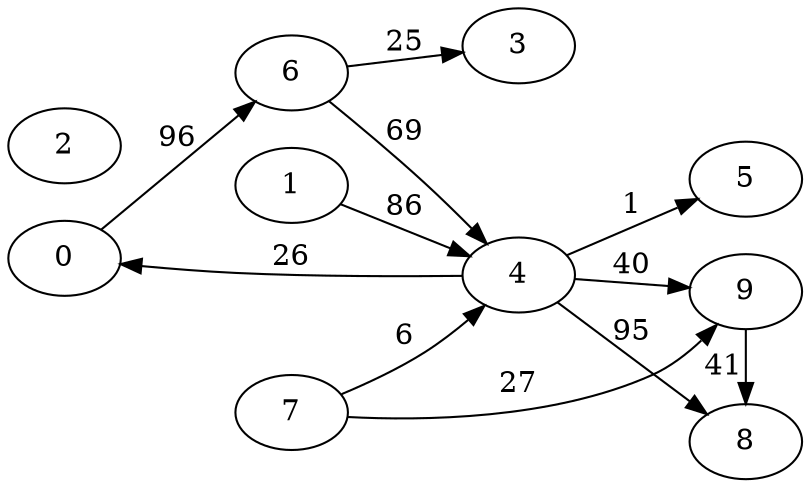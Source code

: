 digraph G {
ranksep = "equally";
rankdir = LR;
{rank = same; 0; };
{rank = same; 6; };
{rank = same; 4; 3; };
{rank = same; 9; 5; 8; };
{rank = same; };
{rank = same; 1; };
{rank = same; };
{rank = same; 2; };
{rank = same; 7; };
{rank = same; };
0->6[label="96"];
6->4[label="69"];
6->3[label="25"];
4->0[label="26"];
4->9[label="40"];
4->5[label="1"];
4->8[label="95"];
3
9->8[label="41"];
5
8
1->4[label="86"];
2
7->4[label="6"];
7->9[label="27"];
}
